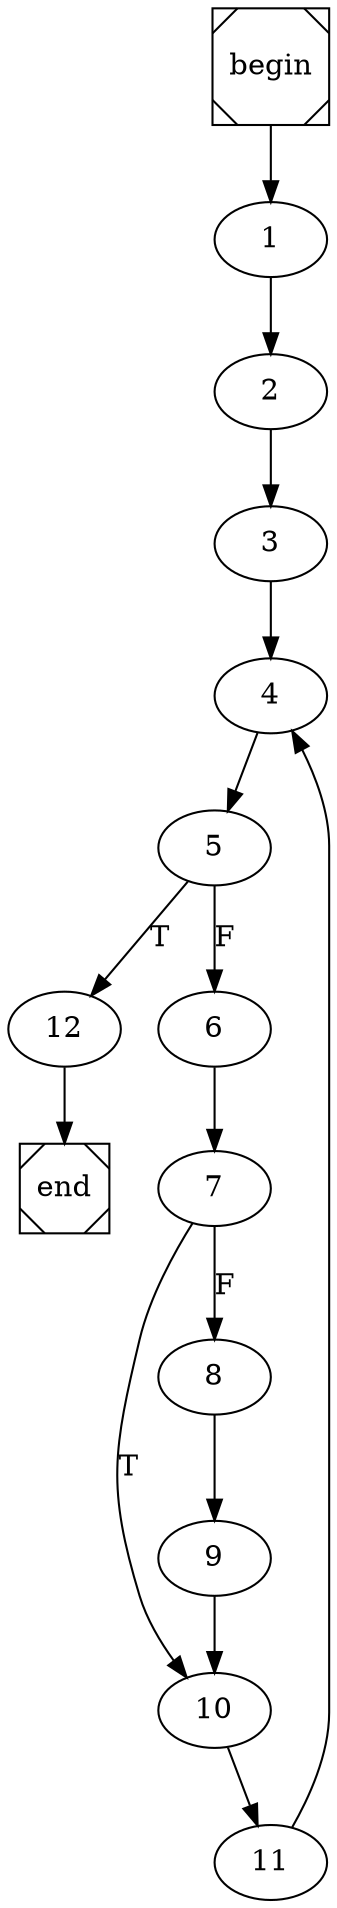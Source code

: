 digraph cfg {
	begin [shape=Msquare];
	end [shape=Msquare];
	begin -> 1;	1 -> 2;	2 -> 3;	3 -> 4;	4 -> 5;	5 -> 12[label=T];	5 -> 6[label=F];	6 -> 7;	7 -> 10[label=T];	7 -> 8[label=F];	8 -> 9;	9 -> 10;	10 -> 11;	11 -> 4;	12 -> end;}
